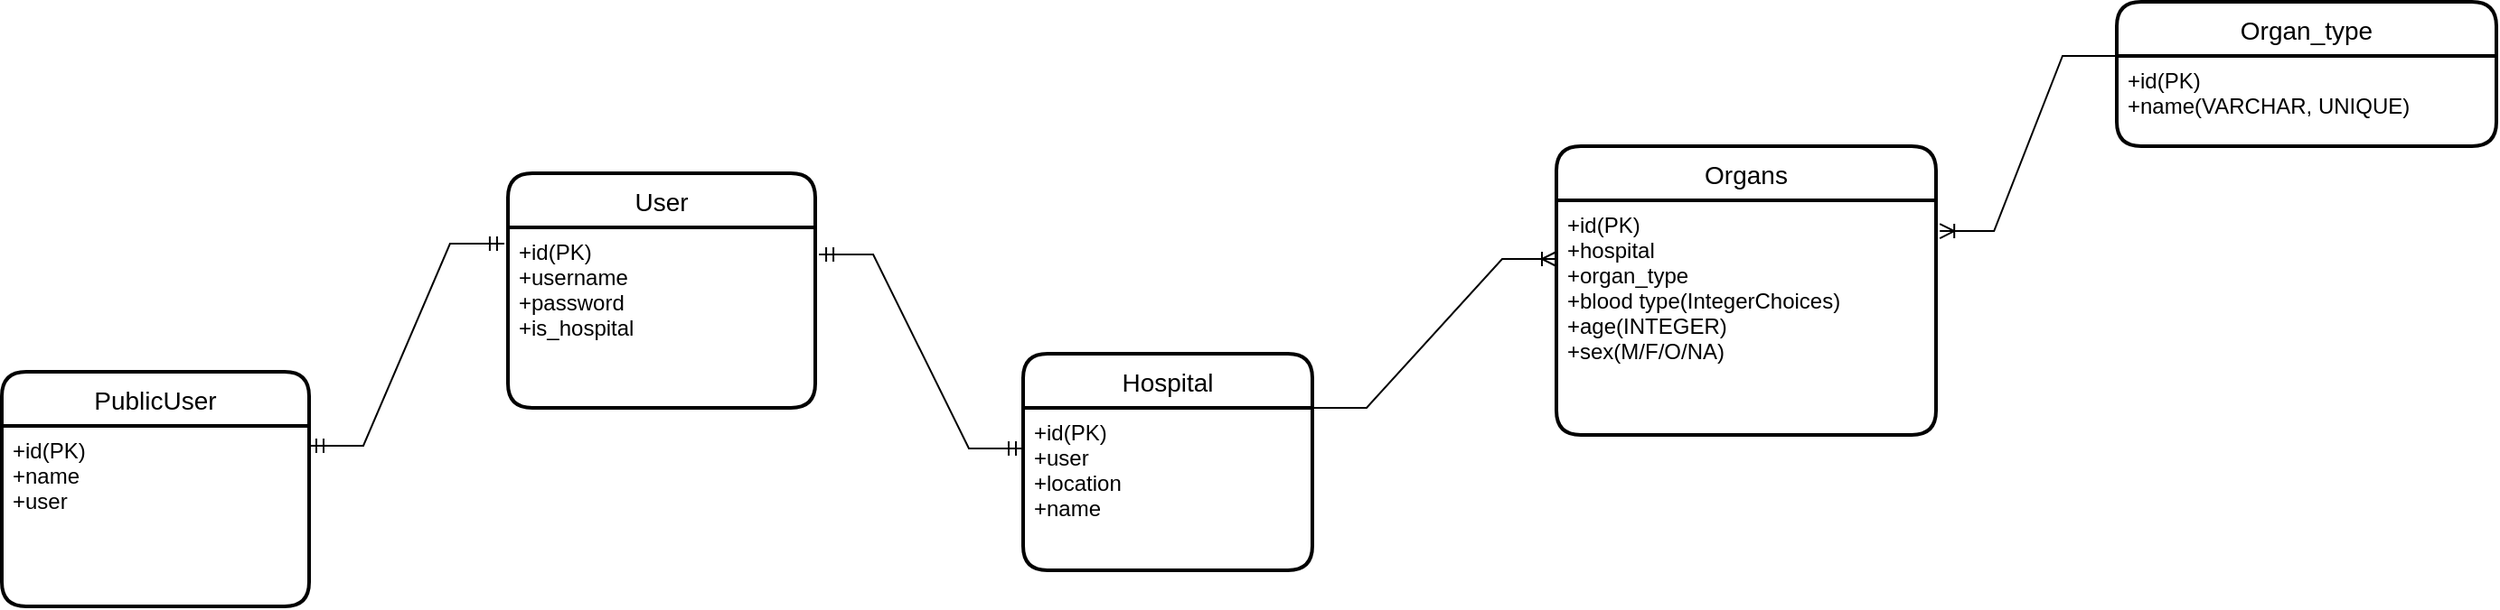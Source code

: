 <mxfile version="20.3.2" type="github">
  <diagram id="R2lEEEUBdFMjLlhIrx00" name="Page-1">
    <mxGraphModel dx="1422" dy="785" grid="1" gridSize="10" guides="1" tooltips="1" connect="1" arrows="1" fold="1" page="1" pageScale="1" pageWidth="850" pageHeight="1100" math="0" shadow="0" extFonts="Permanent Marker^https://fonts.googleapis.com/css?family=Permanent+Marker">
      <root>
        <mxCell id="0" />
        <mxCell id="1" parent="0" />
        <mxCell id="7YeThWa-sZOw9OX6Wuop-1" value="Hospital" style="swimlane;childLayout=stackLayout;horizontal=1;startSize=30;horizontalStack=0;rounded=1;fontSize=14;fontStyle=0;strokeWidth=2;resizeParent=0;resizeLast=1;shadow=0;dashed=0;align=center;" parent="1" vertex="1">
          <mxGeometry x="725" y="430" width="160" height="120" as="geometry" />
        </mxCell>
        <mxCell id="7YeThWa-sZOw9OX6Wuop-2" value="+id(PK)&#xa;+user&#xa;+location&#xa;+name" style="align=left;strokeColor=none;fillColor=none;spacingLeft=4;fontSize=12;verticalAlign=top;resizable=0;rotatable=0;part=1;" parent="7YeThWa-sZOw9OX6Wuop-1" vertex="1">
          <mxGeometry y="30" width="160" height="90" as="geometry" />
        </mxCell>
        <mxCell id="7YeThWa-sZOw9OX6Wuop-3" value="User" style="swimlane;childLayout=stackLayout;horizontal=1;startSize=30;horizontalStack=0;rounded=1;fontSize=14;fontStyle=0;strokeWidth=2;resizeParent=0;resizeLast=1;shadow=0;dashed=0;align=center;" parent="1" vertex="1">
          <mxGeometry x="440" y="330" width="170" height="130" as="geometry" />
        </mxCell>
        <mxCell id="7YeThWa-sZOw9OX6Wuop-4" value="+id(PK)&#xa;+username&#xa;+password&#xa;+is_hospital" style="align=left;strokeColor=none;fillColor=none;spacingLeft=4;fontSize=12;verticalAlign=top;resizable=0;rotatable=0;part=1;" parent="7YeThWa-sZOw9OX6Wuop-3" vertex="1">
          <mxGeometry y="30" width="170" height="100" as="geometry" />
        </mxCell>
        <mxCell id="1i_-A6A-xfUTu0vtymi_-1" value="" style="edgeStyle=entityRelationEdgeStyle;fontSize=12;html=1;endArrow=ERmandOne;startArrow=ERmandOne;rounded=0;entryX=0;entryY=0.25;entryDx=0;entryDy=0;exitX=1.012;exitY=0.15;exitDx=0;exitDy=0;exitPerimeter=0;" parent="1" source="7YeThWa-sZOw9OX6Wuop-4" target="7YeThWa-sZOw9OX6Wuop-2" edge="1">
          <mxGeometry width="100" height="100" relative="1" as="geometry">
            <mxPoint x="670" y="420" as="sourcePoint" />
            <mxPoint x="770" y="320" as="targetPoint" />
          </mxGeometry>
        </mxCell>
        <mxCell id="1i_-A6A-xfUTu0vtymi_-5" value="PublicUser" style="swimlane;childLayout=stackLayout;horizontal=1;startSize=30;horizontalStack=0;rounded=1;fontSize=14;fontStyle=0;strokeWidth=2;resizeParent=0;resizeLast=1;shadow=0;dashed=0;align=center;" parent="1" vertex="1">
          <mxGeometry x="160" y="440" width="170" height="130" as="geometry" />
        </mxCell>
        <mxCell id="1i_-A6A-xfUTu0vtymi_-6" value="+id(PK)&#xa;+name&#xa;+user" style="align=left;strokeColor=none;fillColor=none;spacingLeft=4;fontSize=12;verticalAlign=top;resizable=0;rotatable=0;part=1;" parent="1i_-A6A-xfUTu0vtymi_-5" vertex="1">
          <mxGeometry y="30" width="170" height="100" as="geometry" />
        </mxCell>
        <mxCell id="6hclj2Hh2TI1DLy2gI90-7" value="Organs" style="swimlane;childLayout=stackLayout;horizontal=1;startSize=30;horizontalStack=0;rounded=1;fontSize=14;fontStyle=0;strokeWidth=2;resizeParent=0;resizeLast=1;shadow=0;dashed=0;align=center;" parent="1" vertex="1">
          <mxGeometry x="1020" y="315" width="210" height="160" as="geometry" />
        </mxCell>
        <mxCell id="6hclj2Hh2TI1DLy2gI90-8" value="+id(PK)&#xa;+hospital&#xa;+organ_type&#xa;+blood type(IntegerChoices)&#xa;+age(INTEGER)&#xa;+sex(M/F/O/NA)" style="align=left;strokeColor=none;fillColor=none;spacingLeft=4;fontSize=12;verticalAlign=top;resizable=0;rotatable=0;part=1;" parent="6hclj2Hh2TI1DLy2gI90-7" vertex="1">
          <mxGeometry y="30" width="210" height="130" as="geometry" />
        </mxCell>
        <mxCell id="AU3AASnlE_AOarlMaV7j-1" value="" style="edgeStyle=entityRelationEdgeStyle;fontSize=12;html=1;endArrow=ERoneToMany;rounded=0;exitX=1;exitY=0;exitDx=0;exitDy=0;entryX=0;entryY=0.25;entryDx=0;entryDy=0;" edge="1" parent="1" source="7YeThWa-sZOw9OX6Wuop-2" target="6hclj2Hh2TI1DLy2gI90-8">
          <mxGeometry width="100" height="100" relative="1" as="geometry">
            <mxPoint x="910" y="445" as="sourcePoint" />
            <mxPoint x="1010" y="345" as="targetPoint" />
          </mxGeometry>
        </mxCell>
        <mxCell id="AU3AASnlE_AOarlMaV7j-6" value="Organ_type" style="swimlane;childLayout=stackLayout;horizontal=1;startSize=30;horizontalStack=0;rounded=1;fontSize=14;fontStyle=0;strokeWidth=2;resizeParent=0;resizeLast=1;shadow=0;dashed=0;align=center;" vertex="1" parent="1">
          <mxGeometry x="1330" y="235" width="210" height="80" as="geometry" />
        </mxCell>
        <mxCell id="AU3AASnlE_AOarlMaV7j-7" value="+id(PK)&#xa;+name(VARCHAR, UNIQUE)" style="align=left;strokeColor=none;fillColor=none;spacingLeft=4;fontSize=12;verticalAlign=top;resizable=0;rotatable=0;part=1;" vertex="1" parent="AU3AASnlE_AOarlMaV7j-6">
          <mxGeometry y="30" width="210" height="50" as="geometry" />
        </mxCell>
        <mxCell id="AU3AASnlE_AOarlMaV7j-8" value="" style="edgeStyle=entityRelationEdgeStyle;fontSize=12;html=1;endArrow=ERoneToMany;rounded=0;exitX=0;exitY=0;exitDx=0;exitDy=0;entryX=1.01;entryY=0.131;entryDx=0;entryDy=0;entryPerimeter=0;" edge="1" parent="1" source="AU3AASnlE_AOarlMaV7j-7" target="6hclj2Hh2TI1DLy2gI90-8">
          <mxGeometry width="100" height="100" relative="1" as="geometry">
            <mxPoint x="1175" y="235" as="sourcePoint" />
            <mxPoint x="1275" y="135" as="targetPoint" />
          </mxGeometry>
        </mxCell>
        <mxCell id="AU3AASnlE_AOarlMaV7j-10" value="" style="edgeStyle=entityRelationEdgeStyle;fontSize=12;html=1;endArrow=ERmandOne;startArrow=ERmandOne;rounded=0;exitX=1;exitY=0.11;exitDx=0;exitDy=0;exitPerimeter=0;entryX=-0.012;entryY=0.09;entryDx=0;entryDy=0;entryPerimeter=0;" edge="1" parent="1" source="1i_-A6A-xfUTu0vtymi_-6" target="7YeThWa-sZOw9OX6Wuop-4">
          <mxGeometry width="100" height="100" relative="1" as="geometry">
            <mxPoint x="350" y="440" as="sourcePoint" />
            <mxPoint x="450" y="340" as="targetPoint" />
          </mxGeometry>
        </mxCell>
      </root>
    </mxGraphModel>
  </diagram>
</mxfile>
